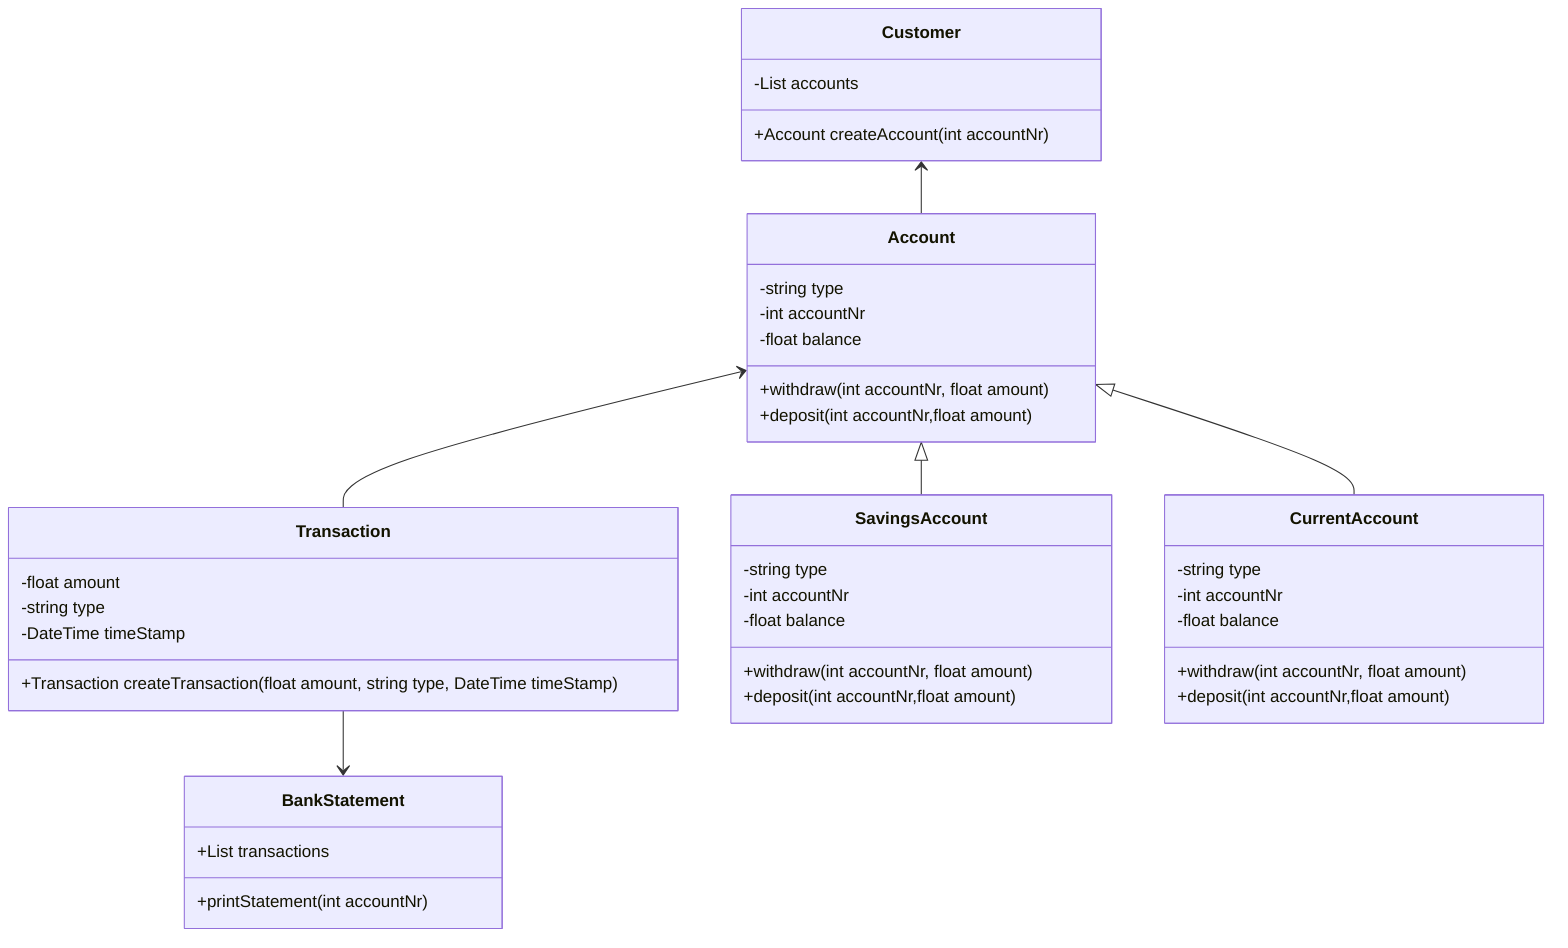 classDiagram

    Customer <-- Account
    Transaction --> BankStatement
    Account <-- Transaction
    Account <|-- SavingsAccount
    Account <|-- CurrentAccount
    class Customer {
        -List<Account> accounts
        +Account createAccount(int accountNr)
    }

    class Account{
        -string type
        -int accountNr
        -float balance
        +withdraw(int accountNr, float amount)
        +deposit(int accountNr,float amount)
    }
    class CurrentAccount{
        -string type
        -int accountNr
        -float balance
        +withdraw(int accountNr, float amount)
        +deposit(int accountNr,float amount)
    }
    class SavingsAccount{
        -string type
        -int accountNr
        -float balance
        +withdraw(int accountNr, float amount)
        +deposit(int accountNr,float amount)
    }
    class Transaction{
        -float amount
        -string type
        -DateTime timeStamp
        +Transaction createTransaction(float amount, string type, DateTime timeStamp)
    }
    class BankStatement{
        +List<Transaction> transactions
        +printStatement(int accountNr)
    }
